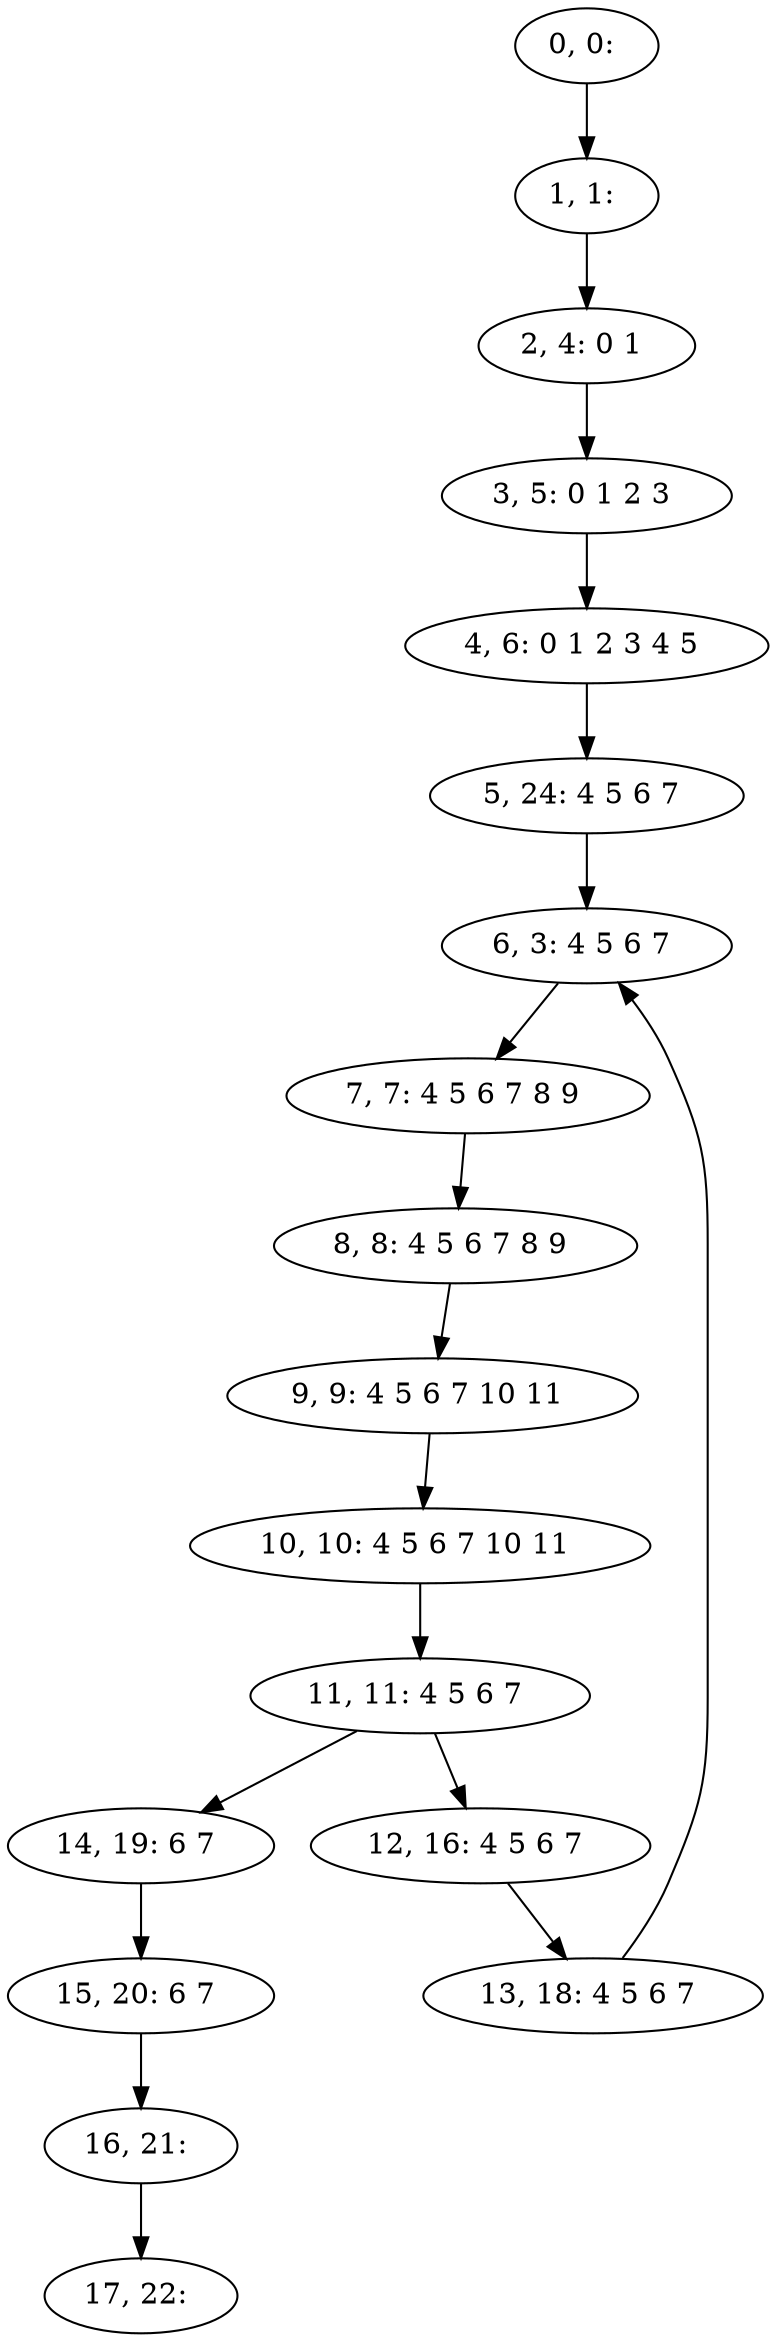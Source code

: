 digraph G {
0[label="0, 0: "];
1[label="1, 1: "];
2[label="2, 4: 0 1 "];
3[label="3, 5: 0 1 2 3 "];
4[label="4, 6: 0 1 2 3 4 5 "];
5[label="5, 24: 4 5 6 7 "];
6[label="6, 3: 4 5 6 7 "];
7[label="7, 7: 4 5 6 7 8 9 "];
8[label="8, 8: 4 5 6 7 8 9 "];
9[label="9, 9: 4 5 6 7 10 11 "];
10[label="10, 10: 4 5 6 7 10 11 "];
11[label="11, 11: 4 5 6 7 "];
12[label="12, 16: 4 5 6 7 "];
13[label="13, 18: 4 5 6 7 "];
14[label="14, 19: 6 7 "];
15[label="15, 20: 6 7 "];
16[label="16, 21: "];
17[label="17, 22: "];
0->1 ;
1->2 ;
2->3 ;
3->4 ;
4->5 ;
5->6 ;
6->7 ;
7->8 ;
8->9 ;
9->10 ;
10->11 ;
11->12 ;
11->14 ;
12->13 ;
13->6 ;
14->15 ;
15->16 ;
16->17 ;
}
